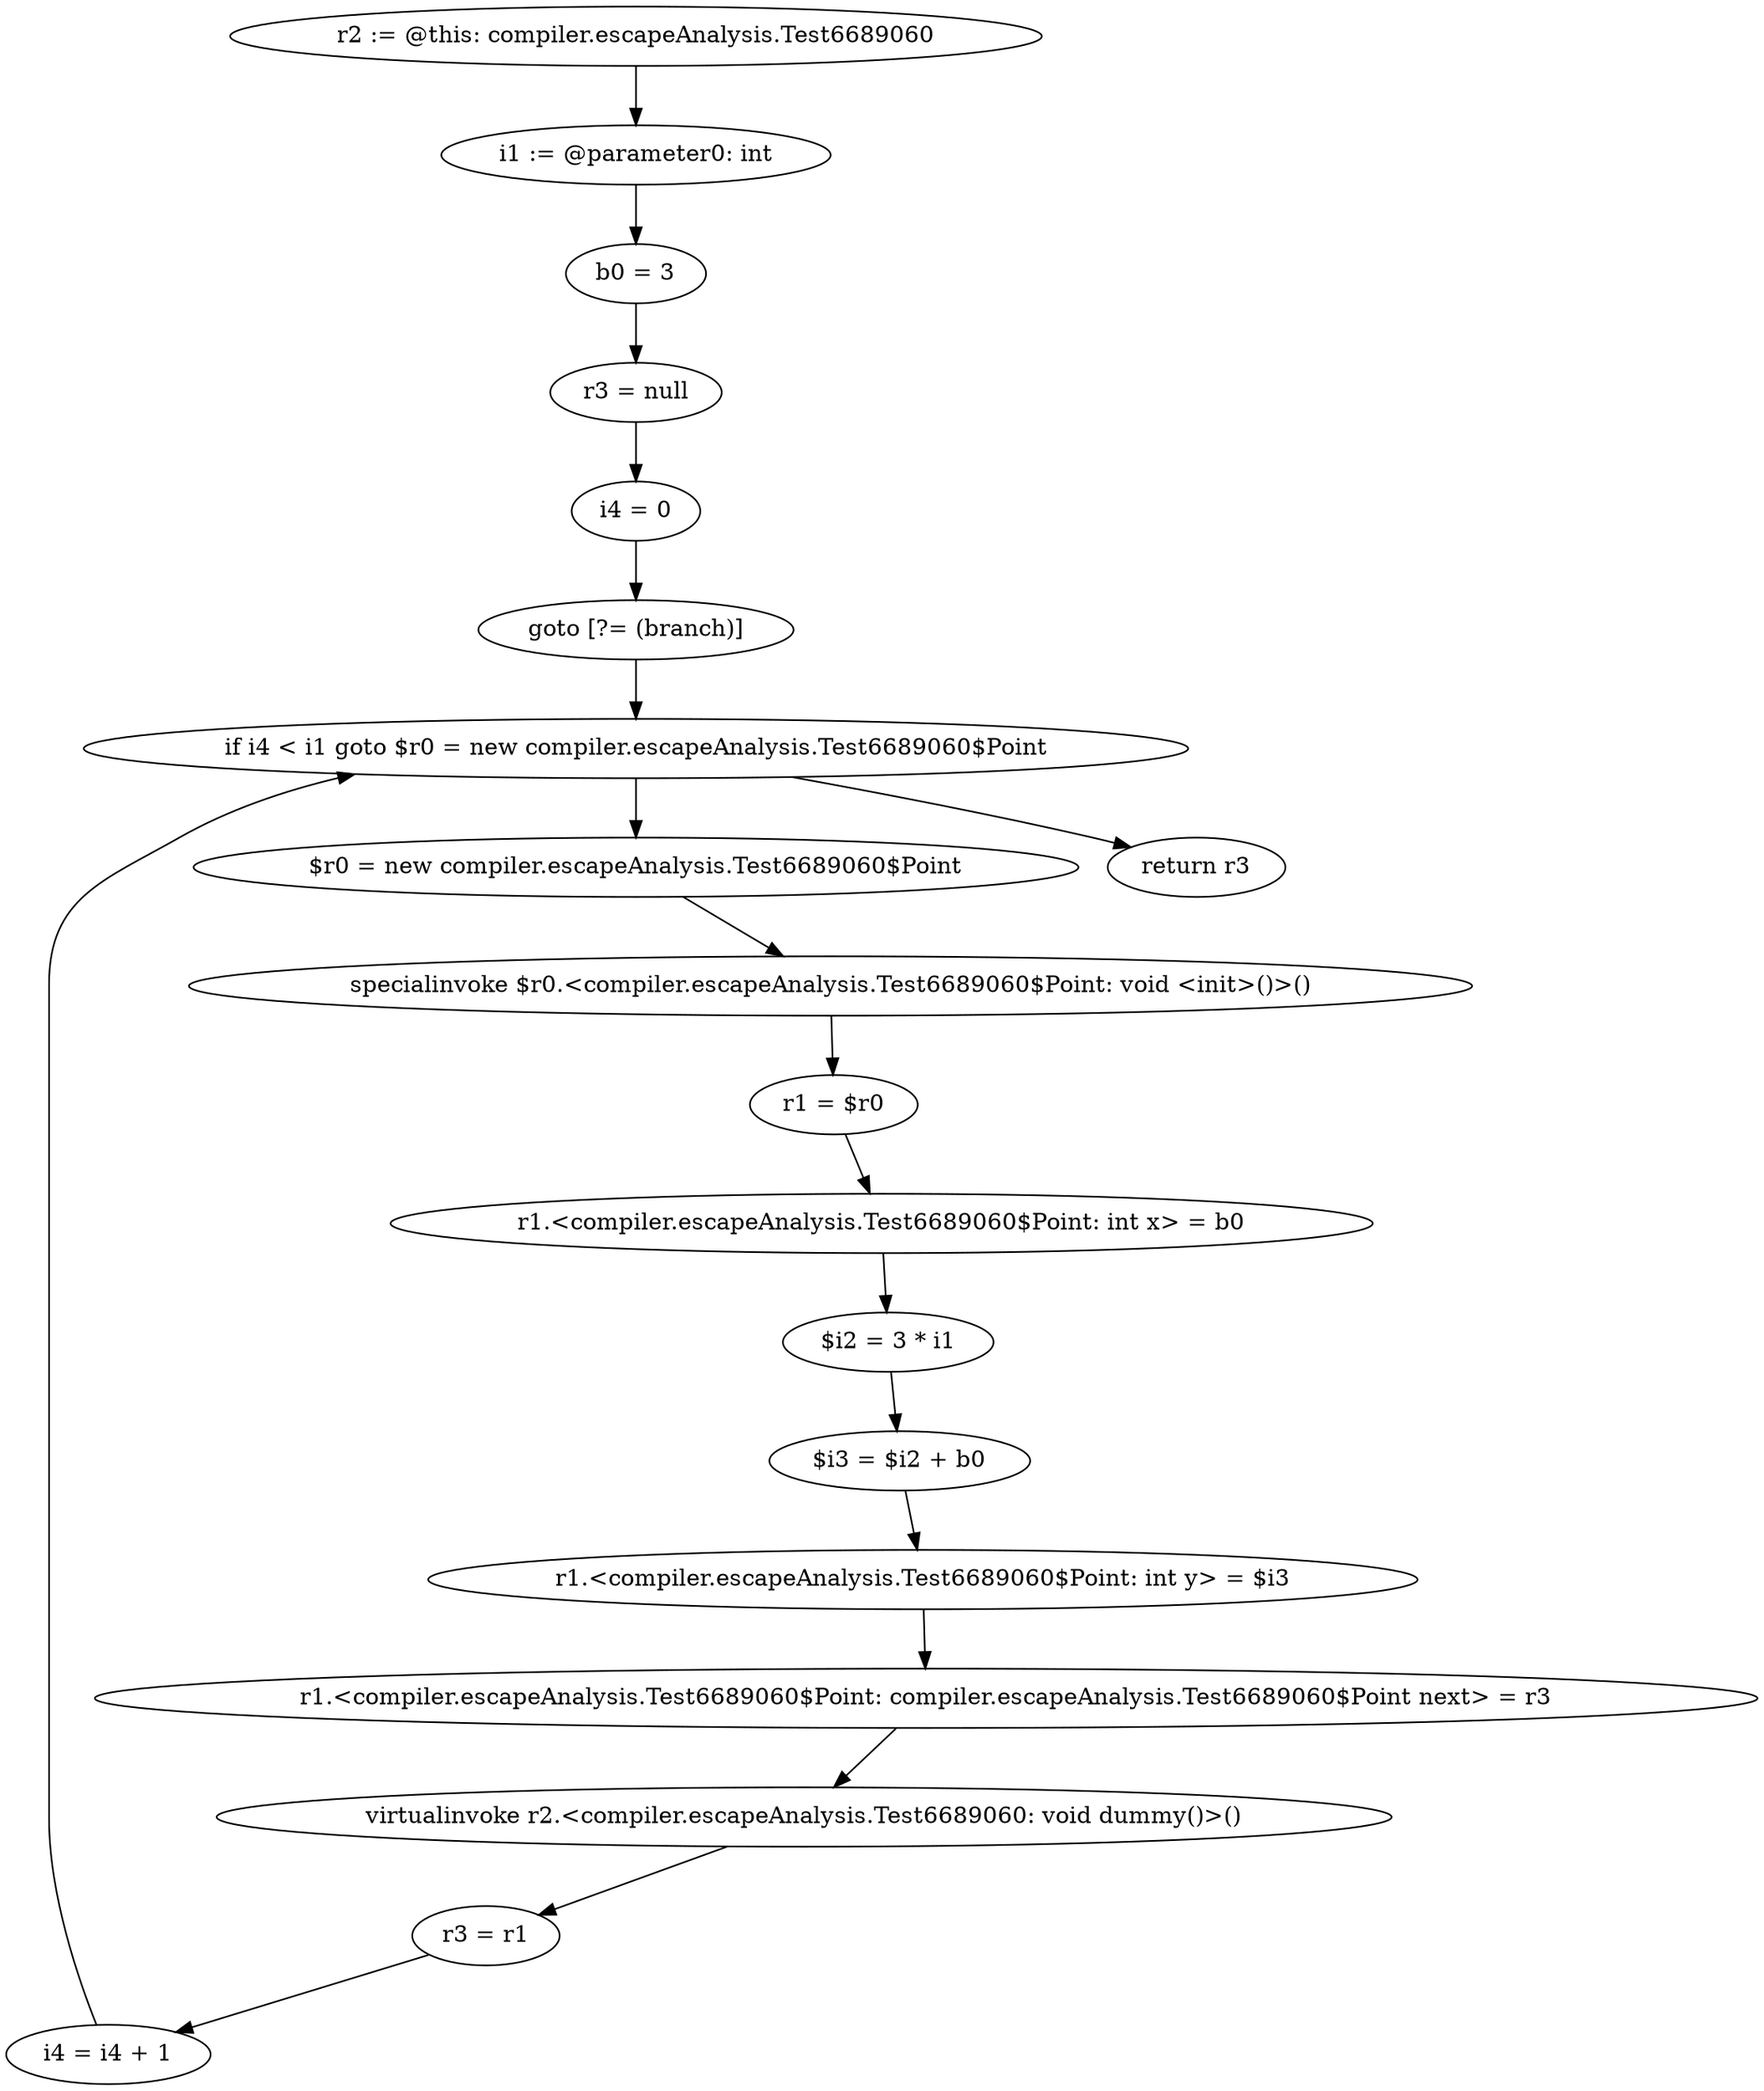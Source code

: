 digraph "unitGraph" {
    "r2 := @this: compiler.escapeAnalysis.Test6689060"
    "i1 := @parameter0: int"
    "b0 = 3"
    "r3 = null"
    "i4 = 0"
    "goto [?= (branch)]"
    "$r0 = new compiler.escapeAnalysis.Test6689060$Point"
    "specialinvoke $r0.<compiler.escapeAnalysis.Test6689060$Point: void <init>()>()"
    "r1 = $r0"
    "r1.<compiler.escapeAnalysis.Test6689060$Point: int x> = b0"
    "$i2 = 3 * i1"
    "$i3 = $i2 + b0"
    "r1.<compiler.escapeAnalysis.Test6689060$Point: int y> = $i3"
    "r1.<compiler.escapeAnalysis.Test6689060$Point: compiler.escapeAnalysis.Test6689060$Point next> = r3"
    "virtualinvoke r2.<compiler.escapeAnalysis.Test6689060: void dummy()>()"
    "r3 = r1"
    "i4 = i4 + 1"
    "if i4 < i1 goto $r0 = new compiler.escapeAnalysis.Test6689060$Point"
    "return r3"
    "r2 := @this: compiler.escapeAnalysis.Test6689060"->"i1 := @parameter0: int";
    "i1 := @parameter0: int"->"b0 = 3";
    "b0 = 3"->"r3 = null";
    "r3 = null"->"i4 = 0";
    "i4 = 0"->"goto [?= (branch)]";
    "goto [?= (branch)]"->"if i4 < i1 goto $r0 = new compiler.escapeAnalysis.Test6689060$Point";
    "$r0 = new compiler.escapeAnalysis.Test6689060$Point"->"specialinvoke $r0.<compiler.escapeAnalysis.Test6689060$Point: void <init>()>()";
    "specialinvoke $r0.<compiler.escapeAnalysis.Test6689060$Point: void <init>()>()"->"r1 = $r0";
    "r1 = $r0"->"r1.<compiler.escapeAnalysis.Test6689060$Point: int x> = b0";
    "r1.<compiler.escapeAnalysis.Test6689060$Point: int x> = b0"->"$i2 = 3 * i1";
    "$i2 = 3 * i1"->"$i3 = $i2 + b0";
    "$i3 = $i2 + b0"->"r1.<compiler.escapeAnalysis.Test6689060$Point: int y> = $i3";
    "r1.<compiler.escapeAnalysis.Test6689060$Point: int y> = $i3"->"r1.<compiler.escapeAnalysis.Test6689060$Point: compiler.escapeAnalysis.Test6689060$Point next> = r3";
    "r1.<compiler.escapeAnalysis.Test6689060$Point: compiler.escapeAnalysis.Test6689060$Point next> = r3"->"virtualinvoke r2.<compiler.escapeAnalysis.Test6689060: void dummy()>()";
    "virtualinvoke r2.<compiler.escapeAnalysis.Test6689060: void dummy()>()"->"r3 = r1";
    "r3 = r1"->"i4 = i4 + 1";
    "i4 = i4 + 1"->"if i4 < i1 goto $r0 = new compiler.escapeAnalysis.Test6689060$Point";
    "if i4 < i1 goto $r0 = new compiler.escapeAnalysis.Test6689060$Point"->"return r3";
    "if i4 < i1 goto $r0 = new compiler.escapeAnalysis.Test6689060$Point"->"$r0 = new compiler.escapeAnalysis.Test6689060$Point";
}

